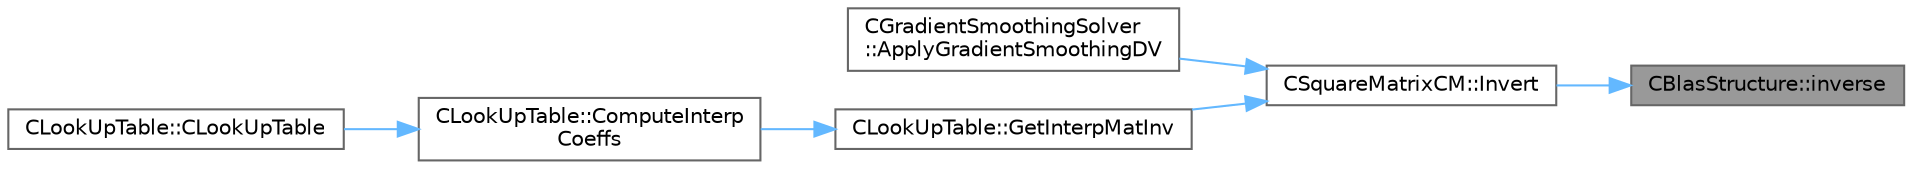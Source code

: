 digraph "CBlasStructure::inverse"
{
 // LATEX_PDF_SIZE
  bgcolor="transparent";
  edge [fontname=Helvetica,fontsize=10,labelfontname=Helvetica,labelfontsize=10];
  node [fontname=Helvetica,fontsize=10,shape=box,height=0.2,width=0.4];
  rankdir="RL";
  Node1 [id="Node000001",label="CBlasStructure::inverse",height=0.2,width=0.4,color="gray40", fillcolor="grey60", style="filled", fontcolor="black",tooltip="Invert a square matrix."];
  Node1 -> Node2 [id="edge1_Node000001_Node000002",dir="back",color="steelblue1",style="solid",tooltip=" "];
  Node2 [id="Node000002",label="CSquareMatrixCM::Invert",height=0.2,width=0.4,color="grey40", fillcolor="white", style="filled",URL="$classCSquareMatrixCM.html#ad6d110433a912ecd234be1901f5d0d6c",tooltip="Function, which inverts the matrix in-place."];
  Node2 -> Node3 [id="edge2_Node000002_Node000003",dir="back",color="steelblue1",style="solid",tooltip=" "];
  Node3 [id="Node000003",label="CGradientSmoothingSolver\l::ApplyGradientSmoothingDV",height=0.2,width=0.4,color="grey40", fillcolor="white", style="filled",URL="$classCGradientSmoothingSolver.html#a443fb04934697664cd7defae114e6ef4",tooltip="All steps required for smoothing the whole system on DV level in an iterative way."];
  Node2 -> Node4 [id="edge3_Node000002_Node000004",dir="back",color="steelblue1",style="solid",tooltip=" "];
  Node4 [id="Node000004",label="CLookUpTable::GetInterpMatInv",height=0.2,width=0.4,color="grey40", fillcolor="white", style="filled",URL="$classCLookUpTable.html#a429929f7a2334938ce352808c93be291",tooltip="Compute the inverse matrix for interpolation."];
  Node4 -> Node5 [id="edge4_Node000004_Node000005",dir="back",color="steelblue1",style="solid",tooltip=" "];
  Node5 [id="Node000005",label="CLookUpTable::ComputeInterp\lCoeffs",height=0.2,width=0.4,color="grey40", fillcolor="white", style="filled",URL="$classCLookUpTable.html#a9ec3b13330289148d165e5d241951be2",tooltip="Compute vector of all (inverse) interpolation coefficients \"interp_mat_inv_x_y\" of all triangles."];
  Node5 -> Node6 [id="edge5_Node000005_Node000006",dir="back",color="steelblue1",style="solid",tooltip=" "];
  Node6 [id="Node000006",label="CLookUpTable::CLookUpTable",height=0.2,width=0.4,color="grey40", fillcolor="white", style="filled",URL="$classCLookUpTable.html#ada66d28af65cd336a33e678302d05da2",tooltip=" "];
}
